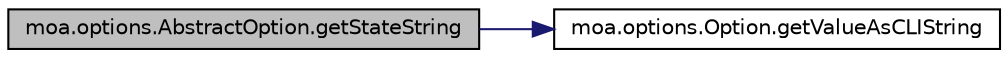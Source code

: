 digraph G
{
  edge [fontname="Helvetica",fontsize="10",labelfontname="Helvetica",labelfontsize="10"];
  node [fontname="Helvetica",fontsize="10",shape=record];
  rankdir=LR;
  Node1 [label="moa.options.AbstractOption.getStateString",height=0.2,width=0.4,color="black", fillcolor="grey75", style="filled" fontcolor="black"];
  Node1 -> Node2 [color="midnightblue",fontsize="10",style="solid",fontname="Helvetica"];
  Node2 [label="moa.options.Option.getValueAsCLIString",height=0.2,width=0.4,color="black", fillcolor="white", style="filled",URL="$interfacemoa_1_1options_1_1Option.html#ab6613a222f0c302af77fd8b2279b39a7",tooltip="Gets the value of a Command Line Interface text as a string."];
}
